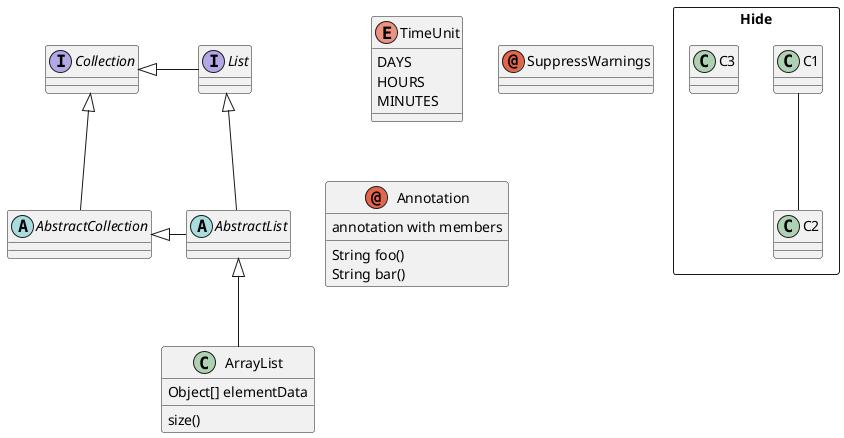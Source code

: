 @startuml abstractclasses
abstract class AbstractList
abstract AbstractCollection
interface List
interface Collection
List <|-- AbstractList
Collection <|-- AbstractCollection
Collection <|- List
AbstractCollection <|- AbstractList
AbstractList <|-- ArrayList
class ArrayList {
Object[] elementData
size()
}
enum TimeUnit {
DAYS
HOURS
MINUTES
}
annotation SuppressWarnings
annotation Annotation {
annotation with members
String foo()
String bar()
}

rectangle Hide {
class C1
class C2
class C3
C1 -- C2
hide @unlinked
}

@enduml